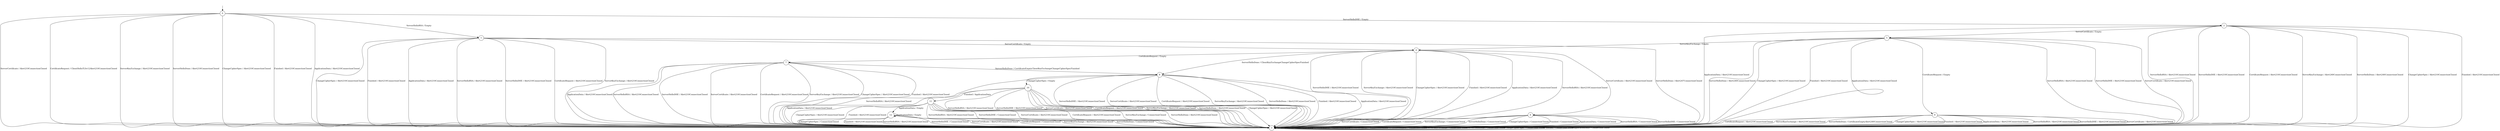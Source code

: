 digraph g {
__start0 [label="" shape="none"];

	s0 [shape="circle" label="0"];
	s1 [shape="circle" label="1"];
	s2 [shape="circle" label="2"];
	s3 [shape="circle" label="3"];
	s4 [shape="circle" label="4"];
	s5 [shape="circle" label="5"];
	s6 [shape="circle" label="6"];
	s7 [shape="circle" label="7"];
	s8 [shape="circle" label="8"];
	s9 [shape="circle" label="9"];
	s10 [shape="circle" label="10"];
	s11 [shape="circle" label="11"];
	s12 [shape="circle" label="12"];
	s0 -> s1[label="ServerHelloRSA / Empty"]
	s0 -> s2[label="ServerHelloDHE / Empty"]
	s0 -> s3[label="ServerCertificate / Alert210ConnectionClosed"]
	s0 -> s3[label="CertificateRequest / ClientHelloTLSv12Alert210ConnectionClosed"]
	s0 -> s3[label="ServerKeyExchange / Alert210ConnectionClosed"]
	s0 -> s3[label="ServerHelloDone / Alert210ConnectionClosed"]
	s0 -> s3[label="ChangeCipherSpec / Alert210ConnectionClosed"]
	s0 -> s3[label="Finished / Alert210ConnectionClosed"]
	s0 -> s3[label="ApplicationData / Alert210ConnectionClosed"]
	s1 -> s3[label="ServerHelloRSA / Alert210ConnectionClosed"]
	s1 -> s3[label="ServerHelloDHE / Alert210ConnectionClosed"]
	s1 -> s4[label="ServerCertificate / Empty"]
	s1 -> s3[label="CertificateRequest / Alert210ConnectionClosed"]
	s1 -> s3[label="ServerKeyExchange / Alert210ConnectionClosed"]
	s1 -> s3[label="ServerHelloDone / Alert247ConnectionClosed"]
	s1 -> s3[label="ChangeCipherSpec / Alert210ConnectionClosed"]
	s1 -> s3[label="Finished / Alert210ConnectionClosed"]
	s1 -> s3[label="ApplicationData / Alert210ConnectionClosed"]
	s2 -> s3[label="ServerHelloRSA / Alert210ConnectionClosed"]
	s2 -> s3[label="ServerHelloDHE / Alert210ConnectionClosed"]
	s2 -> s5[label="ServerCertificate / Empty"]
	s2 -> s3[label="CertificateRequest / Alert210ConnectionClosed"]
	s2 -> s3[label="ServerKeyExchange / Alert240ConnectionClosed"]
	s2 -> s3[label="ServerHelloDone / Alert240ConnectionClosed"]
	s2 -> s3[label="ChangeCipherSpec / Alert210ConnectionClosed"]
	s2 -> s3[label="Finished / Alert210ConnectionClosed"]
	s2 -> s3[label="ApplicationData / Alert210ConnectionClosed"]
	s3 -> s3[label="ServerHelloRSA / ConnectionClosed"]
	s3 -> s3[label="ServerHelloDHE / ConnectionClosed"]
	s3 -> s3[label="ServerCertificate / ConnectionClosed"]
	s3 -> s3[label="CertificateRequest / ConnectionClosed"]
	s3 -> s3[label="ServerKeyExchange / ConnectionClosed"]
	s3 -> s3[label="ServerHelloDone / ConnectionClosed"]
	s3 -> s3[label="ChangeCipherSpec / ConnectionClosed"]
	s3 -> s3[label="Finished / ConnectionClosed"]
	s3 -> s3[label="ApplicationData / ConnectionClosed"]
	s4 -> s3[label="ServerHelloRSA / Alert210ConnectionClosed"]
	s4 -> s3[label="ServerHelloDHE / Alert210ConnectionClosed"]
	s4 -> s6[label="ServerCertificate / Alert210ConnectionClosed"]
	s4 -> s7[label="CertificateRequest / Empty"]
	s4 -> s3[label="ServerKeyExchange / Alert210ConnectionClosed"]
	s4 -> s8[label="ServerHelloDone / ClientKeyExchangeChangeCipherSpecFinished"]
	s4 -> s3[label="ChangeCipherSpec / Alert210ConnectionClosed"]
	s4 -> s3[label="Finished / Alert210ConnectionClosed"]
	s4 -> s3[label="ApplicationData / Alert210ConnectionClosed"]
	s5 -> s3[label="ServerHelloRSA / Alert210ConnectionClosed"]
	s5 -> s3[label="ServerHelloDHE / Alert210ConnectionClosed"]
	s5 -> s3[label="ServerCertificate / Alert210ConnectionClosed"]
	s5 -> s9[label="CertificateRequest / Empty"]
	s5 -> s4[label="ServerKeyExchange / Empty"]
	s5 -> s3[label="ServerHelloDone / Alert240ConnectionClosed"]
	s5 -> s3[label="ChangeCipherSpec / Alert210ConnectionClosed"]
	s5 -> s3[label="Finished / Alert210ConnectionClosed"]
	s5 -> s3[label="ApplicationData / Alert210ConnectionClosed"]
	s6 -> s3[label="ServerHelloRSA / ConnectionClosed"]
	s6 -> s3[label="ServerHelloDHE / ConnectionClosed"]
	s6 -> s3[label="ServerCertificate / ConnectionClosed"]
	s6 -> s3[label="CertificateRequest / ConnectionClosed"]
	s6 -> s3[label="ServerKeyExchange / ConnectionClosed"]
	s6 -> s3[label="ServerHelloDone / ConnectionClosed"]
	s6 -> s3[label="ChangeCipherSpec / ConnectionClosed"]
	s6 -> s3[label="Finished / ConnectionClosed"]
	s6 -> s3[label="ApplicationData / ConnectionClosed"]
	s7 -> s3[label="ServerHelloRSA / Alert210ConnectionClosed"]
	s7 -> s3[label="ServerHelloDHE / Alert210ConnectionClosed"]
	s7 -> s3[label="ServerCertificate / Alert210ConnectionClosed"]
	s7 -> s3[label="CertificateRequest / Alert210ConnectionClosed"]
	s7 -> s3[label="ServerKeyExchange / Alert210ConnectionClosed"]
	s7 -> s8[label="ServerHelloDone / CertificateEmptyClientKeyExchangeChangeCipherSpecFinished"]
	s7 -> s3[label="ChangeCipherSpec / Alert210ConnectionClosed"]
	s7 -> s3[label="Finished / Alert210ConnectionClosed"]
	s7 -> s3[label="ApplicationData / Alert210ConnectionClosed"]
	s8 -> s3[label="ServerHelloRSA / Alert210ConnectionClosed"]
	s8 -> s3[label="ServerHelloDHE / Alert210ConnectionClosed"]
	s8 -> s3[label="ServerCertificate / Alert210ConnectionClosed"]
	s8 -> s3[label="CertificateRequest / Alert210ConnectionClosed"]
	s8 -> s3[label="ServerKeyExchange / Alert210ConnectionClosed"]
	s8 -> s3[label="ServerHelloDone / Alert210ConnectionClosed"]
	s8 -> s10[label="ChangeCipherSpec / Empty"]
	s8 -> s3[label="Finished / Alert210ConnectionClosed"]
	s8 -> s3[label="ApplicationData / Alert210ConnectionClosed"]
	s9 -> s3[label="ServerHelloRSA / Alert210ConnectionClosed"]
	s9 -> s3[label="ServerHelloDHE / Alert210ConnectionClosed"]
	s9 -> s3[label="ServerCertificate / Alert210ConnectionClosed"]
	s9 -> s3[label="CertificateRequest / Alert210ConnectionClosed"]
	s9 -> s3[label="ServerKeyExchange / Alert210ConnectionClosed"]
	s9 -> s3[label="ServerHelloDone / CertificateEmptyAlert240ConnectionClosed"]
	s9 -> s3[label="ChangeCipherSpec / Alert210ConnectionClosed"]
	s9 -> s3[label="Finished / Alert210ConnectionClosed"]
	s9 -> s3[label="ApplicationData / Alert210ConnectionClosed"]
	s10 -> s3[label="ServerHelloRSA / Alert210ConnectionClosed"]
	s10 -> s3[label="ServerHelloDHE / Alert210ConnectionClosed"]
	s10 -> s3[label="ServerCertificate / Alert210ConnectionClosed"]
	s10 -> s3[label="CertificateRequest / Alert210ConnectionClosed"]
	s10 -> s3[label="ServerKeyExchange / Alert210ConnectionClosed"]
	s10 -> s3[label="ServerHelloDone / Alert210ConnectionClosed"]
	s10 -> s3[label="ChangeCipherSpec / Alert210ConnectionClosed"]
	s10 -> s11[label="Finished / ApplicationData"]
	s10 -> s3[label="ApplicationData / Alert210ConnectionClosed"]
	s11 -> s3[label="ServerHelloRSA / Alert210ConnectionClosed"]
	s11 -> s3[label="ServerHelloDHE / ConnectionClosed"]
	s11 -> s3[label="ServerCertificate / Alert210ConnectionClosed"]
	s11 -> s3[label="CertificateRequest / Alert210ConnectionClosed"]
	s11 -> s3[label="ServerKeyExchange / ConnectionClosed"]
	s11 -> s3[label="ServerHelloDone / Alert210ConnectionClosed"]
	s11 -> s3[label="ChangeCipherSpec / Alert210ConnectionClosed"]
	s11 -> s3[label="Finished / Alert210ConnectionClosed"]
	s11 -> s12[label="ApplicationData / Empty"]
	s12 -> s3[label="ServerHelloRSA / Alert210ConnectionClosed"]
	s12 -> s3[label="ServerHelloDHE / ConnectionClosed"]
	s12 -> s3[label="ServerCertificate / Alert210ConnectionClosed"]
	s12 -> s3[label="CertificateRequest / ConnectionClosed"]
	s12 -> s3[label="ServerKeyExchange / Alert210ConnectionClosed"]
	s12 -> s3[label="ServerHelloDone / ConnectionClosed"]
	s12 -> s3[label="ChangeCipherSpec / ConnectionClosed"]
	s12 -> s3[label="Finished / Alert210ConnectionClosed"]
	s12 -> s12[label="ApplicationData / Empty"]

__start0 -> s0;
}
